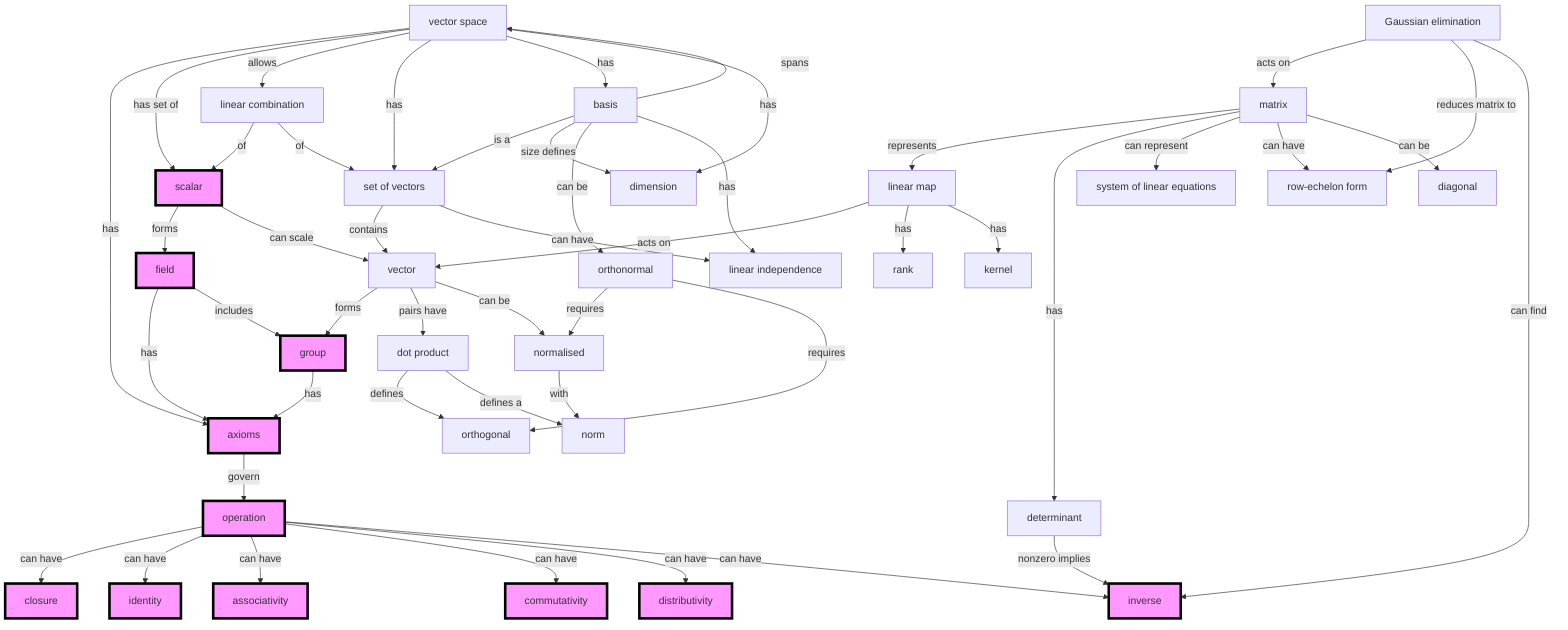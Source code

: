 graph TB
    op[operation]:::today -- can have --> closure:::today
    op -- can have --> identity:::today
    op -- can have --> associativity:::today
    op -- can have --> commutativity:::today
    op -- can have --> distributivity:::today
    op -- can have --> inverse:::today


    scalar -- forms --> field

    scalar:::today -- can scale --> vector

    vector -- forms --> group
    vector -- pairs have --> dp[dot product]
    dp -- defines --> orthogonal
    vector -- can be --> normalised
    normalised -- with --> norm
    vs -- has --> axioms

    vs -- has set of --> scalar
    vs -- allows --> lincomb[linear combination]
    vs[vector space] -- has --> vectorset

    vs -- has --> basis

    vs -- has --> dimension

    vectorset -- contains --> vector
    basis -- spans --> vs
    lincomb -- of --> scalar
    lincomb -- of --> vectorset
    field:::today -- has --> axioms
    group:::today -- has --> axioms
    field -- includes --> group

    basis -- is a --> vectorset
    basis -- size defines --> dimension
    basis -- can be -->orthonormal
    orthonormal -- requires --> normalised

    orthonormal -- requires --> orthogonal
    dp -- defines a --> norm

    lm[linear map] -- acts on --> vector
    matrix -- represents --> lm
    matrix -- has --> determinant
    determinant -- nonzero implies --> inverse
    matrix -- can represent --> lineq[system of linear equations]
    ge[Gaussian elimination] -- acts on --> matrix
    ge -- reduces matrix to --> ref[row-echelon form]
    matrix -- can have --> ref
    matrix -- can be --> diagonal

    vectorset[set of vectors]
    vectorset -- can have --> indep[linear independence]
    basis -- has --> indep
    lm -- has --> rank
    lm -- has --> kernel
    ge -- can find --> inverse
    axioms:::today -- govern --> op

classDef today fill:#f9f,stroke:#000,stroke-width:4px;
classDef previous fill:#fff,stroke:#000,stroke-width:4px;